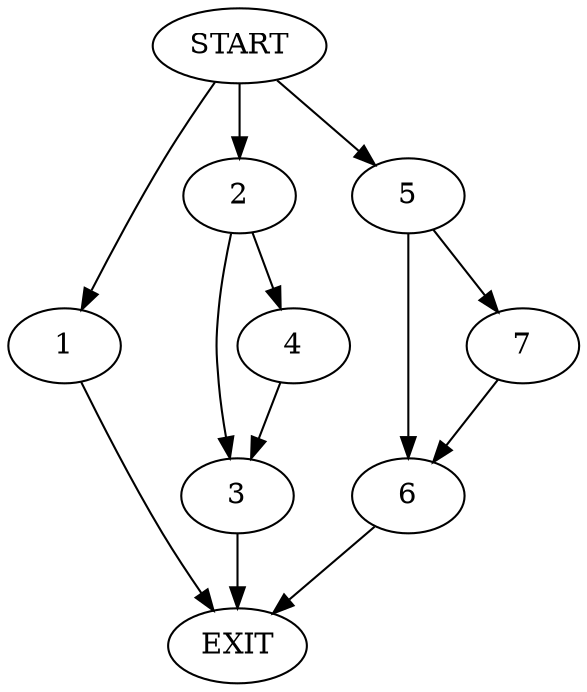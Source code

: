 digraph {
0 [label="START"]
8 [label="EXIT"]
0 -> 1
1 -> 8
0 -> 2
2 -> 3
2 -> 4
4 -> 3
3 -> 8
0 -> 5
5 -> 6
5 -> 7
7 -> 6
6 -> 8
}
